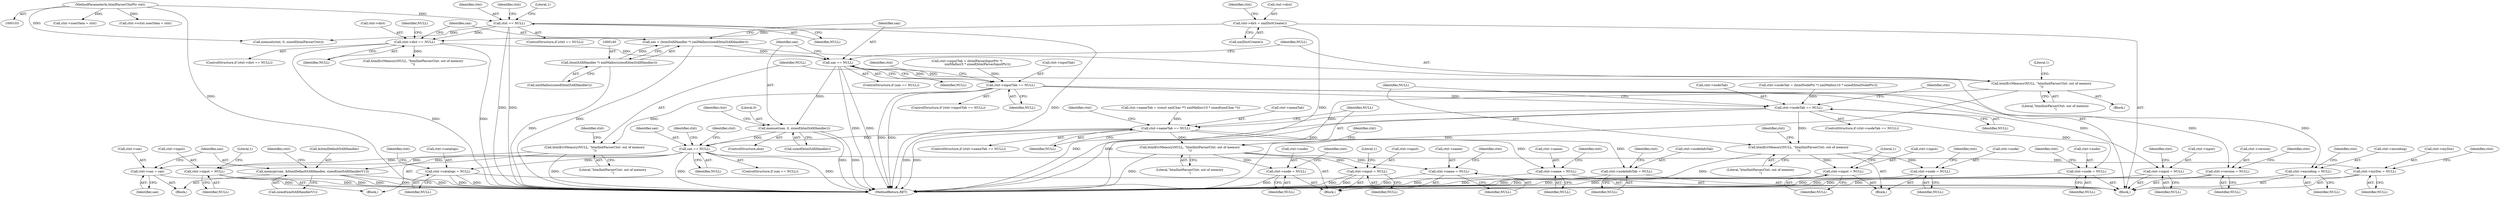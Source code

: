 digraph "0_Chrome_ce1446c00f0fd8f5a3b00727421be2124cb7370f_1@pointer" {
"1000145" [label="(Call,sax == NULL)"];
"1000137" [label="(Call,sax = (htmlSAXHandler *) xmlMalloc(sizeof(htmlSAXHandler)))"];
"1000139" [label="(Call,(htmlSAXHandler *) xmlMalloc(sizeof(htmlSAXHandler)))"];
"1000125" [label="(Call,ctxt->dict == NULL)"];
"1000119" [label="(Call,ctxt->dict = xmlDictCreate())"];
"1000108" [label="(Call,ctxt == NULL)"];
"1000104" [label="(MethodParameterIn,htmlParserCtxtPtr ctxt)"];
"1000149" [label="(Call,htmlErrMemory(NULL, \"htmlInitParserCtxt: out of memory\n\"))"];
"1000156" [label="(Call,memset(sax, 0, sizeof(htmlSAXHandler)))"];
"1000405" [label="(Call,sax == NULL)"];
"1000418" [label="(Call,ctxt->sax = sax)"];
"1000423" [label="(Call,memcpy(sax, &htmlDefaultSAXHandler, sizeof(xmlSAXHandlerV1)))"];
"1000434" [label="(Call,ctxt->myDoc = NULL)"];
"1000512" [label="(Call,ctxt->catalogs = NULL)"];
"1000173" [label="(Call,ctxt->inputTab == NULL)"];
"1000179" [label="(Call,htmlErrMemory(NULL, \"htmlInitParserCtxt: out of memory\n\"))"];
"1000192" [label="(Call,ctxt->input = NULL)"];
"1000210" [label="(Call,ctxt->input = NULL)"];
"1000215" [label="(Call,ctxt->version = NULL)"];
"1000220" [label="(Call,ctxt->encoding = NULL)"];
"1000248" [label="(Call,ctxt->nodeTab == NULL)"];
"1000254" [label="(Call,htmlErrMemory(NULL, \"htmlInitParserCtxt: out of memory\n\"))"];
"1000267" [label="(Call,ctxt->node = NULL)"];
"1000282" [label="(Call,ctxt->input = NULL)"];
"1000300" [label="(Call,ctxt->node = NULL)"];
"1000317" [label="(Call,ctxt->nameTab == NULL)"];
"1000323" [label="(Call,htmlErrMemory(NULL, \"htmlInitParserCtxt: out of memory\n\"))"];
"1000336" [label="(Call,ctxt->name = NULL)"];
"1000351" [label="(Call,ctxt->node = NULL)"];
"1000366" [label="(Call,ctxt->input = NULL)"];
"1000384" [label="(Call,ctxt->name = NULL)"];
"1000389" [label="(Call,ctxt->nodeInfoTab = NULL)"];
"1000108" [label="(Call,ctxt == NULL)"];
"1000249" [label="(Call,ctxt->nodeTab)"];
"1000109" [label="(Identifier,ctxt)"];
"1000274" [label="(Identifier,ctxt)"];
"1000391" [label="(Identifier,ctxt)"];
"1000199" [label="(Literal,1)"];
"1000340" [label="(Identifier,NULL)"];
"1000114" [label="(Call,memset(ctxt, 0, sizeof(htmlParserCtxt)))"];
"1000120" [label="(Call,ctxt->dict)"];
"1000286" [label="(Identifier,NULL)"];
"1000180" [label="(Identifier,NULL)"];
"1000127" [label="(Identifier,ctxt)"];
"1000304" [label="(Identifier,NULL)"];
"1000376" [label="(Identifier,ctxt)"];
"1000254" [label="(Call,htmlErrMemory(NULL, \"htmlInitParserCtxt: out of memory\n\"))"];
"1000137" [label="(Call,sax = (htmlSAXHandler *) xmlMalloc(sizeof(htmlSAXHandler)))"];
"1000131" [label="(Call,htmlErrMemory(NULL, \"htmlInitParserCtxt: out of memory\n\"))"];
"1000352" [label="(Call,ctxt->node)"];
"1000161" [label="(Call,ctxt->inputTab = (htmlParserInputPtr *)\n                      xmlMalloc(5 * sizeof(htmlParserInputPtr)))"];
"1000158" [label="(Literal,0)"];
"1000336" [label="(Call,ctxt->name = NULL)"];
"1000271" [label="(Identifier,NULL)"];
"1000139" [label="(Call,(htmlSAXHandler *) xmlMalloc(sizeof(htmlSAXHandler)))"];
"1000154" [label="(Literal,1)"];
"1000104" [label="(MethodParameterIn,htmlParserCtxtPtr ctxt)"];
"1000307" [label="(Identifier,ctxt)"];
"1000418" [label="(Call,ctxt->sax = sax)"];
"1000125" [label="(Call,ctxt->dict == NULL)"];
"1000513" [label="(Call,ctxt->catalogs)"];
"1000405" [label="(Call,sax == NULL)"];
"1000179" [label="(Call,htmlErrMemory(NULL, \"htmlInitParserCtxt: out of memory\n\"))"];
"1000435" [label="(Call,ctxt->myDoc)"];
"1000144" [label="(ControlStructure,if (sax == NULL))"];
"1000174" [label="(Call,ctxt->inputTab)"];
"1000253" [label="(Block,)"];
"1000236" [label="(Call,ctxt->nodeTab = (htmlNodePtr *) xmlMalloc(10 * sizeof(htmlNodePtr)))"];
"1000256" [label="(Literal,\"htmlInitParserCtxt: out of memory\n\")"];
"1000178" [label="(Block,)"];
"1000255" [label="(Identifier,NULL)"];
"1000422" [label="(Identifier,sax)"];
"1000323" [label="(Call,htmlErrMemory(NULL, \"htmlInitParserCtxt: out of memory\n\"))"];
"1000173" [label="(Call,ctxt->inputTab == NULL)"];
"1000147" [label="(Identifier,NULL)"];
"1000322" [label="(Block,)"];
"1000150" [label="(Identifier,NULL)"];
"1000434" [label="(Call,ctxt->myDoc = NULL)"];
"1000389" [label="(Call,ctxt->nodeInfoTab = NULL)"];
"1000370" [label="(Identifier,NULL)"];
"1000227" [label="(Identifier,ctxt)"];
"1000216" [label="(Call,ctxt->version)"];
"1000159" [label="(Call,sizeof(htmlSAXHandler))"];
"1000366" [label="(Call,ctxt->input = NULL)"];
"1000224" [label="(Identifier,NULL)"];
"1000172" [label="(ControlStructure,if (ctxt->inputTab == NULL))"];
"1000222" [label="(Identifier,ctxt)"];
"1000217" [label="(Identifier,ctxt)"];
"1000259" [label="(Identifier,ctxt)"];
"1000351" [label="(Call,ctxt->node = NULL)"];
"1000393" [label="(Identifier,NULL)"];
"1000126" [label="(Call,ctxt->dict)"];
"1000373" [label="(Literal,1)"];
"1000132" [label="(Identifier,NULL)"];
"1000438" [label="(Identifier,NULL)"];
"1000105" [label="(Block,)"];
"1000292" [label="(Identifier,ctxt)"];
"1000417" [label="(Block,)"];
"1000324" [label="(Identifier,NULL)"];
"1000268" [label="(Call,ctxt->node)"];
"1000385" [label="(Call,ctxt->name)"];
"1000184" [label="(Identifier,ctxt)"];
"1000355" [label="(Identifier,NULL)"];
"1000151" [label="(Literal,\"htmlInitParserCtxt: out of memory\n\")"];
"1000221" [label="(Call,ctxt->encoding)"];
"1000110" [label="(Identifier,NULL)"];
"1000115" [label="(Identifier,ctxt)"];
"1000425" [label="(Call,&htmlDefaultSAXHandler)"];
"1000325" [label="(Literal,\"htmlInitParserCtxt: out of memory\n\")"];
"1000113" [label="(Literal,1)"];
"1000141" [label="(Call,xmlMalloc(sizeof(htmlSAXHandler)))"];
"1000396" [label="(Identifier,ctxt)"];
"1000193" [label="(Call,ctxt->input)"];
"1000520" [label="(Identifier,ctxt)"];
"1000431" [label="(Identifier,ctxt)"];
"1000407" [label="(Identifier,NULL)"];
"1000300" [label="(Call,ctxt->node = NULL)"];
"1000129" [label="(Identifier,NULL)"];
"1000516" [label="(Identifier,NULL)"];
"1000328" [label="(Identifier,ctxt)"];
"1000156" [label="(Call,memset(sax, 0, sizeof(htmlSAXHandler)))"];
"1000419" [label="(Call,ctxt->sax)"];
"1000211" [label="(Call,ctxt->input)"];
"1000406" [label="(Identifier,sax)"];
"1000192" [label="(Call,ctxt->input = NULL)"];
"1000210" [label="(Call,ctxt->input = NULL)"];
"1000317" [label="(Call,ctxt->nameTab == NULL)"];
"1000107" [label="(ControlStructure,if (ctxt == NULL))"];
"1000214" [label="(Identifier,NULL)"];
"1000177" [label="(Identifier,NULL)"];
"1000252" [label="(Identifier,NULL)"];
"1000423" [label="(Call,memcpy(sax, &htmlDefaultSAXHandler, sizeof(xmlSAXHandlerV1)))"];
"1000316" [label="(ControlStructure,if (ctxt->nameTab == NULL))"];
"1000155" [label="(ControlStructure,else)"];
"1000202" [label="(Identifier,ctxt)"];
"1000429" [label="(Call,ctxt->userData = ctxt)"];
"1000248" [label="(Call,ctxt->nodeTab == NULL)"];
"1000146" [label="(Identifier,sax)"];
"1000420" [label="(Identifier,ctxt)"];
"1000305" [label="(Call,ctxt->nameTab = (const xmlChar **) xmlMalloc(10 * sizeof(xmlChar *)))"];
"1000343" [label="(Identifier,ctxt)"];
"1000471" [label="(Call,ctxt->vctxt.userData = ctxt)"];
"1000247" [label="(ControlStructure,if (ctxt->nodeTab == NULL))"];
"1000283" [label="(Call,ctxt->input)"];
"1000138" [label="(Identifier,sax)"];
"1000220" [label="(Call,ctxt->encoding = NULL)"];
"1000219" [label="(Identifier,NULL)"];
"1000410" [label="(Identifier,ctxt)"];
"1000145" [label="(Call,sax == NULL)"];
"1000267" [label="(Call,ctxt->node = NULL)"];
"1000163" [label="(Identifier,ctxt)"];
"1000157" [label="(Identifier,sax)"];
"1000196" [label="(Identifier,NULL)"];
"1000119" [label="(Call,ctxt->dict = xmlDictCreate())"];
"1000124" [label="(ControlStructure,if (ctxt->dict == NULL))"];
"1000512" [label="(Call,ctxt->catalogs = NULL)"];
"1000123" [label="(Call,xmlDictCreate())"];
"1000424" [label="(Identifier,sax)"];
"1000427" [label="(Call,sizeof(xmlSAXHandlerV1))"];
"1000388" [label="(Identifier,NULL)"];
"1000301" [label="(Call,ctxt->node)"];
"1000441" [label="(Identifier,ctxt)"];
"1000318" [label="(Call,ctxt->nameTab)"];
"1000390" [label="(Call,ctxt->nodeInfoTab)"];
"1000367" [label="(Call,ctxt->input)"];
"1000282" [label="(Call,ctxt->input = NULL)"];
"1000149" [label="(Call,htmlErrMemory(NULL, \"htmlInitParserCtxt: out of memory\n\"))"];
"1000524" [label="(MethodReturn,RET)"];
"1000289" [label="(Literal,1)"];
"1000358" [label="(Identifier,ctxt)"];
"1000337" [label="(Call,ctxt->name)"];
"1000181" [label="(Literal,\"htmlInitParserCtxt: out of memory\n\")"];
"1000404" [label="(ControlStructure,if (sax == NULL))"];
"1000321" [label="(Identifier,NULL)"];
"1000384" [label="(Call,ctxt->name = NULL)"];
"1000148" [label="(Block,)"];
"1000215" [label="(Call,ctxt->version = NULL)"];
"1000145" -> "1000144"  [label="AST: "];
"1000145" -> "1000147"  [label="CFG: "];
"1000146" -> "1000145"  [label="AST: "];
"1000147" -> "1000145"  [label="AST: "];
"1000150" -> "1000145"  [label="CFG: "];
"1000157" -> "1000145"  [label="CFG: "];
"1000145" -> "1000524"  [label="DDG: "];
"1000145" -> "1000524"  [label="DDG: "];
"1000137" -> "1000145"  [label="DDG: "];
"1000125" -> "1000145"  [label="DDG: "];
"1000145" -> "1000149"  [label="DDG: "];
"1000145" -> "1000156"  [label="DDG: "];
"1000145" -> "1000173"  [label="DDG: "];
"1000137" -> "1000105"  [label="AST: "];
"1000137" -> "1000139"  [label="CFG: "];
"1000138" -> "1000137"  [label="AST: "];
"1000139" -> "1000137"  [label="AST: "];
"1000146" -> "1000137"  [label="CFG: "];
"1000137" -> "1000524"  [label="DDG: "];
"1000139" -> "1000137"  [label="DDG: "];
"1000139" -> "1000141"  [label="CFG: "];
"1000140" -> "1000139"  [label="AST: "];
"1000141" -> "1000139"  [label="AST: "];
"1000139" -> "1000524"  [label="DDG: "];
"1000125" -> "1000124"  [label="AST: "];
"1000125" -> "1000129"  [label="CFG: "];
"1000126" -> "1000125"  [label="AST: "];
"1000129" -> "1000125"  [label="AST: "];
"1000132" -> "1000125"  [label="CFG: "];
"1000138" -> "1000125"  [label="CFG: "];
"1000125" -> "1000524"  [label="DDG: "];
"1000125" -> "1000524"  [label="DDG: "];
"1000119" -> "1000125"  [label="DDG: "];
"1000108" -> "1000125"  [label="DDG: "];
"1000125" -> "1000131"  [label="DDG: "];
"1000119" -> "1000105"  [label="AST: "];
"1000119" -> "1000123"  [label="CFG: "];
"1000120" -> "1000119"  [label="AST: "];
"1000123" -> "1000119"  [label="AST: "];
"1000127" -> "1000119"  [label="CFG: "];
"1000119" -> "1000524"  [label="DDG: "];
"1000108" -> "1000107"  [label="AST: "];
"1000108" -> "1000110"  [label="CFG: "];
"1000109" -> "1000108"  [label="AST: "];
"1000110" -> "1000108"  [label="AST: "];
"1000113" -> "1000108"  [label="CFG: "];
"1000115" -> "1000108"  [label="CFG: "];
"1000108" -> "1000524"  [label="DDG: "];
"1000108" -> "1000524"  [label="DDG: "];
"1000108" -> "1000524"  [label="DDG: "];
"1000104" -> "1000108"  [label="DDG: "];
"1000108" -> "1000114"  [label="DDG: "];
"1000104" -> "1000103"  [label="AST: "];
"1000104" -> "1000524"  [label="DDG: "];
"1000104" -> "1000114"  [label="DDG: "];
"1000104" -> "1000429"  [label="DDG: "];
"1000104" -> "1000471"  [label="DDG: "];
"1000149" -> "1000148"  [label="AST: "];
"1000149" -> "1000151"  [label="CFG: "];
"1000150" -> "1000149"  [label="AST: "];
"1000151" -> "1000149"  [label="AST: "];
"1000154" -> "1000149"  [label="CFG: "];
"1000149" -> "1000524"  [label="DDG: "];
"1000149" -> "1000524"  [label="DDG: "];
"1000156" -> "1000155"  [label="AST: "];
"1000156" -> "1000159"  [label="CFG: "];
"1000157" -> "1000156"  [label="AST: "];
"1000158" -> "1000156"  [label="AST: "];
"1000159" -> "1000156"  [label="AST: "];
"1000163" -> "1000156"  [label="CFG: "];
"1000156" -> "1000524"  [label="DDG: "];
"1000156" -> "1000524"  [label="DDG: "];
"1000156" -> "1000405"  [label="DDG: "];
"1000405" -> "1000404"  [label="AST: "];
"1000405" -> "1000407"  [label="CFG: "];
"1000406" -> "1000405"  [label="AST: "];
"1000407" -> "1000405"  [label="AST: "];
"1000410" -> "1000405"  [label="CFG: "];
"1000420" -> "1000405"  [label="CFG: "];
"1000405" -> "1000524"  [label="DDG: "];
"1000405" -> "1000524"  [label="DDG: "];
"1000317" -> "1000405"  [label="DDG: "];
"1000405" -> "1000418"  [label="DDG: "];
"1000405" -> "1000423"  [label="DDG: "];
"1000405" -> "1000434"  [label="DDG: "];
"1000405" -> "1000512"  [label="DDG: "];
"1000418" -> "1000417"  [label="AST: "];
"1000418" -> "1000422"  [label="CFG: "];
"1000419" -> "1000418"  [label="AST: "];
"1000422" -> "1000418"  [label="AST: "];
"1000424" -> "1000418"  [label="CFG: "];
"1000418" -> "1000524"  [label="DDG: "];
"1000423" -> "1000417"  [label="AST: "];
"1000423" -> "1000427"  [label="CFG: "];
"1000424" -> "1000423"  [label="AST: "];
"1000425" -> "1000423"  [label="AST: "];
"1000427" -> "1000423"  [label="AST: "];
"1000431" -> "1000423"  [label="CFG: "];
"1000423" -> "1000524"  [label="DDG: "];
"1000423" -> "1000524"  [label="DDG: "];
"1000423" -> "1000524"  [label="DDG: "];
"1000434" -> "1000105"  [label="AST: "];
"1000434" -> "1000438"  [label="CFG: "];
"1000435" -> "1000434"  [label="AST: "];
"1000438" -> "1000434"  [label="AST: "];
"1000441" -> "1000434"  [label="CFG: "];
"1000434" -> "1000524"  [label="DDG: "];
"1000512" -> "1000105"  [label="AST: "];
"1000512" -> "1000516"  [label="CFG: "];
"1000513" -> "1000512"  [label="AST: "];
"1000516" -> "1000512"  [label="AST: "];
"1000520" -> "1000512"  [label="CFG: "];
"1000512" -> "1000524"  [label="DDG: "];
"1000512" -> "1000524"  [label="DDG: "];
"1000173" -> "1000172"  [label="AST: "];
"1000173" -> "1000177"  [label="CFG: "];
"1000174" -> "1000173"  [label="AST: "];
"1000177" -> "1000173"  [label="AST: "];
"1000180" -> "1000173"  [label="CFG: "];
"1000202" -> "1000173"  [label="CFG: "];
"1000173" -> "1000524"  [label="DDG: "];
"1000173" -> "1000524"  [label="DDG: "];
"1000161" -> "1000173"  [label="DDG: "];
"1000173" -> "1000179"  [label="DDG: "];
"1000173" -> "1000210"  [label="DDG: "];
"1000173" -> "1000215"  [label="DDG: "];
"1000173" -> "1000220"  [label="DDG: "];
"1000173" -> "1000248"  [label="DDG: "];
"1000179" -> "1000178"  [label="AST: "];
"1000179" -> "1000181"  [label="CFG: "];
"1000180" -> "1000179"  [label="AST: "];
"1000181" -> "1000179"  [label="AST: "];
"1000184" -> "1000179"  [label="CFG: "];
"1000179" -> "1000524"  [label="DDG: "];
"1000179" -> "1000192"  [label="DDG: "];
"1000192" -> "1000178"  [label="AST: "];
"1000192" -> "1000196"  [label="CFG: "];
"1000193" -> "1000192"  [label="AST: "];
"1000196" -> "1000192"  [label="AST: "];
"1000199" -> "1000192"  [label="CFG: "];
"1000192" -> "1000524"  [label="DDG: "];
"1000192" -> "1000524"  [label="DDG: "];
"1000210" -> "1000105"  [label="AST: "];
"1000210" -> "1000214"  [label="CFG: "];
"1000211" -> "1000210"  [label="AST: "];
"1000214" -> "1000210"  [label="AST: "];
"1000217" -> "1000210"  [label="CFG: "];
"1000210" -> "1000524"  [label="DDG: "];
"1000215" -> "1000105"  [label="AST: "];
"1000215" -> "1000219"  [label="CFG: "];
"1000216" -> "1000215"  [label="AST: "];
"1000219" -> "1000215"  [label="AST: "];
"1000222" -> "1000215"  [label="CFG: "];
"1000215" -> "1000524"  [label="DDG: "];
"1000220" -> "1000105"  [label="AST: "];
"1000220" -> "1000224"  [label="CFG: "];
"1000221" -> "1000220"  [label="AST: "];
"1000224" -> "1000220"  [label="AST: "];
"1000227" -> "1000220"  [label="CFG: "];
"1000220" -> "1000524"  [label="DDG: "];
"1000248" -> "1000247"  [label="AST: "];
"1000248" -> "1000252"  [label="CFG: "];
"1000249" -> "1000248"  [label="AST: "];
"1000252" -> "1000248"  [label="AST: "];
"1000255" -> "1000248"  [label="CFG: "];
"1000292" -> "1000248"  [label="CFG: "];
"1000248" -> "1000524"  [label="DDG: "];
"1000248" -> "1000524"  [label="DDG: "];
"1000236" -> "1000248"  [label="DDG: "];
"1000248" -> "1000254"  [label="DDG: "];
"1000248" -> "1000300"  [label="DDG: "];
"1000248" -> "1000317"  [label="DDG: "];
"1000254" -> "1000253"  [label="AST: "];
"1000254" -> "1000256"  [label="CFG: "];
"1000255" -> "1000254"  [label="AST: "];
"1000256" -> "1000254"  [label="AST: "];
"1000259" -> "1000254"  [label="CFG: "];
"1000254" -> "1000524"  [label="DDG: "];
"1000254" -> "1000267"  [label="DDG: "];
"1000254" -> "1000282"  [label="DDG: "];
"1000267" -> "1000253"  [label="AST: "];
"1000267" -> "1000271"  [label="CFG: "];
"1000268" -> "1000267"  [label="AST: "];
"1000271" -> "1000267"  [label="AST: "];
"1000274" -> "1000267"  [label="CFG: "];
"1000267" -> "1000524"  [label="DDG: "];
"1000282" -> "1000253"  [label="AST: "];
"1000282" -> "1000286"  [label="CFG: "];
"1000283" -> "1000282"  [label="AST: "];
"1000286" -> "1000282"  [label="AST: "];
"1000289" -> "1000282"  [label="CFG: "];
"1000282" -> "1000524"  [label="DDG: "];
"1000282" -> "1000524"  [label="DDG: "];
"1000300" -> "1000105"  [label="AST: "];
"1000300" -> "1000304"  [label="CFG: "];
"1000301" -> "1000300"  [label="AST: "];
"1000304" -> "1000300"  [label="AST: "];
"1000307" -> "1000300"  [label="CFG: "];
"1000300" -> "1000524"  [label="DDG: "];
"1000317" -> "1000316"  [label="AST: "];
"1000317" -> "1000321"  [label="CFG: "];
"1000318" -> "1000317"  [label="AST: "];
"1000321" -> "1000317"  [label="AST: "];
"1000324" -> "1000317"  [label="CFG: "];
"1000376" -> "1000317"  [label="CFG: "];
"1000317" -> "1000524"  [label="DDG: "];
"1000317" -> "1000524"  [label="DDG: "];
"1000305" -> "1000317"  [label="DDG: "];
"1000317" -> "1000323"  [label="DDG: "];
"1000317" -> "1000384"  [label="DDG: "];
"1000317" -> "1000389"  [label="DDG: "];
"1000323" -> "1000322"  [label="AST: "];
"1000323" -> "1000325"  [label="CFG: "];
"1000324" -> "1000323"  [label="AST: "];
"1000325" -> "1000323"  [label="AST: "];
"1000328" -> "1000323"  [label="CFG: "];
"1000323" -> "1000524"  [label="DDG: "];
"1000323" -> "1000336"  [label="DDG: "];
"1000323" -> "1000351"  [label="DDG: "];
"1000323" -> "1000366"  [label="DDG: "];
"1000336" -> "1000322"  [label="AST: "];
"1000336" -> "1000340"  [label="CFG: "];
"1000337" -> "1000336"  [label="AST: "];
"1000340" -> "1000336"  [label="AST: "];
"1000343" -> "1000336"  [label="CFG: "];
"1000336" -> "1000524"  [label="DDG: "];
"1000351" -> "1000322"  [label="AST: "];
"1000351" -> "1000355"  [label="CFG: "];
"1000352" -> "1000351"  [label="AST: "];
"1000355" -> "1000351"  [label="AST: "];
"1000358" -> "1000351"  [label="CFG: "];
"1000351" -> "1000524"  [label="DDG: "];
"1000366" -> "1000322"  [label="AST: "];
"1000366" -> "1000370"  [label="CFG: "];
"1000367" -> "1000366"  [label="AST: "];
"1000370" -> "1000366"  [label="AST: "];
"1000373" -> "1000366"  [label="CFG: "];
"1000366" -> "1000524"  [label="DDG: "];
"1000366" -> "1000524"  [label="DDG: "];
"1000384" -> "1000105"  [label="AST: "];
"1000384" -> "1000388"  [label="CFG: "];
"1000385" -> "1000384"  [label="AST: "];
"1000388" -> "1000384"  [label="AST: "];
"1000391" -> "1000384"  [label="CFG: "];
"1000384" -> "1000524"  [label="DDG: "];
"1000389" -> "1000105"  [label="AST: "];
"1000389" -> "1000393"  [label="CFG: "];
"1000390" -> "1000389"  [label="AST: "];
"1000393" -> "1000389"  [label="AST: "];
"1000396" -> "1000389"  [label="CFG: "];
"1000389" -> "1000524"  [label="DDG: "];
}
